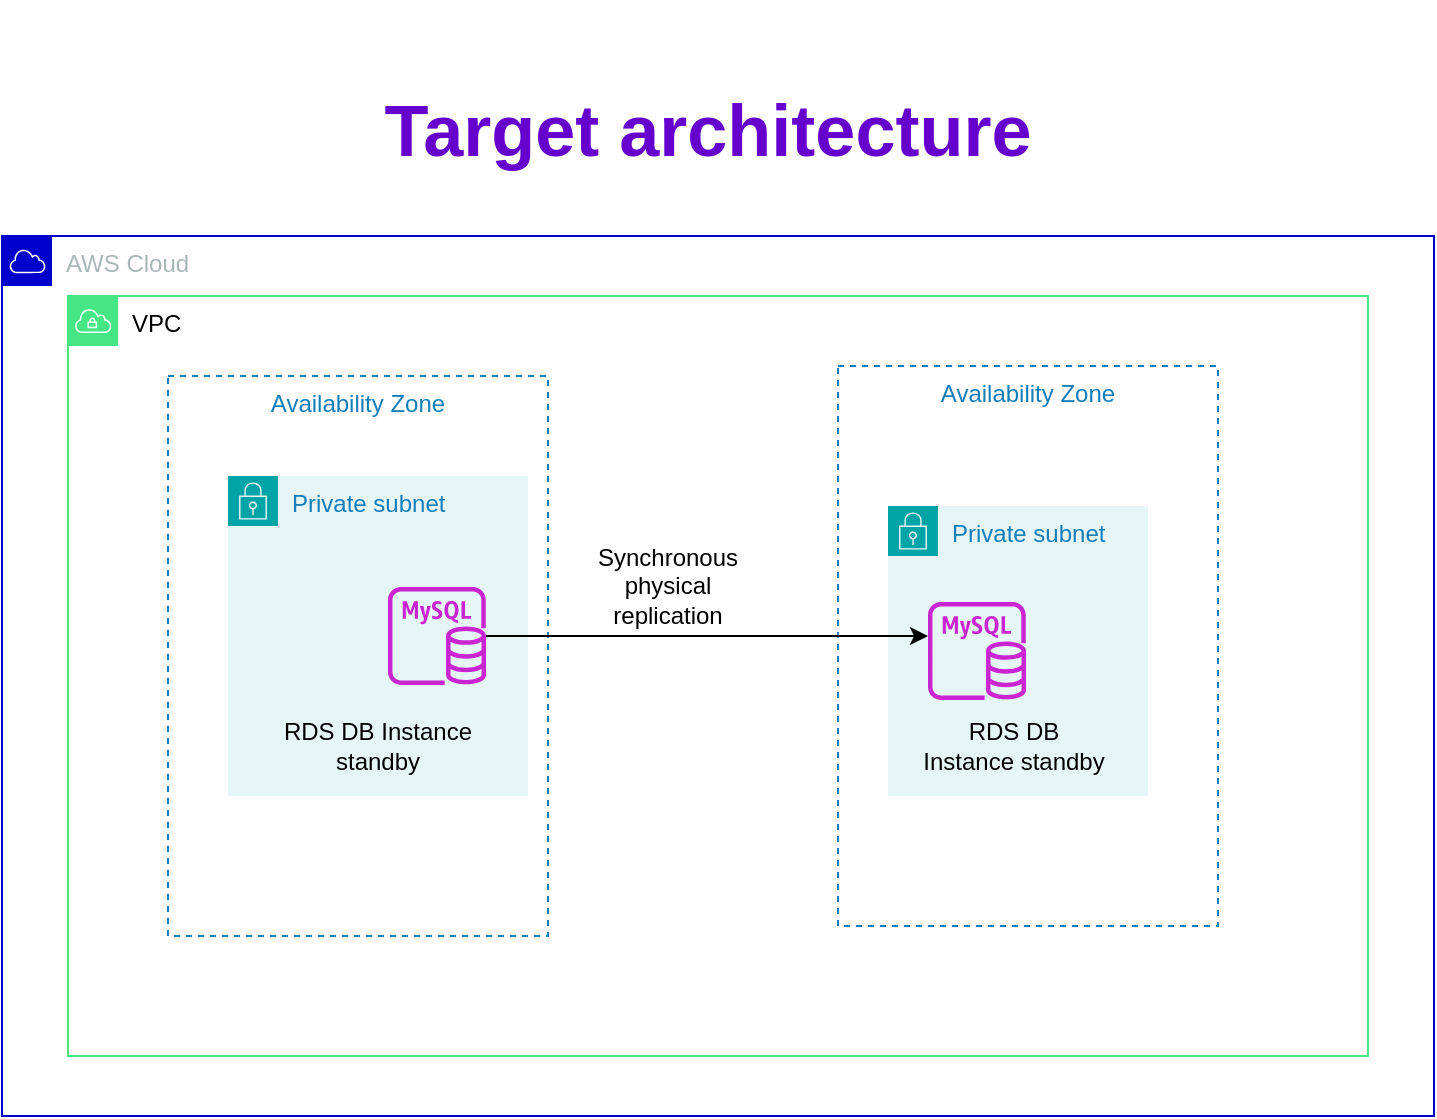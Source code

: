 <mxfile version="24.3.1" type="github">
  <diagram name="Page-1" id="ZQxVTP9ZezIlTU7EjTFf">
    <mxGraphModel dx="1035" dy="1720" grid="1" gridSize="10" guides="1" tooltips="1" connect="1" arrows="1" fold="1" page="1" pageScale="1" pageWidth="827" pageHeight="1169" math="0" shadow="0">
      <root>
        <mxCell id="0" />
        <mxCell id="1" parent="0" />
        <mxCell id="eqoLQ8zPx_KhDRPXDVgH-1" value="AWS Cloud" style="sketch=0;outlineConnect=0;gradientColor=none;html=1;whiteSpace=wrap;fontSize=12;fontStyle=0;shape=mxgraph.aws4.group;grIcon=mxgraph.aws4.group_aws_cloud;strokeColor=#0000CC;fillColor=none;verticalAlign=top;align=left;spacingLeft=30;fontColor=#AAB7B8;dashed=0;" vertex="1" parent="1">
          <mxGeometry x="97" y="50" width="716" height="440" as="geometry" />
        </mxCell>
        <mxCell id="eqoLQ8zPx_KhDRPXDVgH-2" value="VPC" style="sketch=0;outlineConnect=0;html=1;whiteSpace=wrap;fontSize=12;fontStyle=0;shape=mxgraph.aws4.group;grIcon=mxgraph.aws4.group_vpc;verticalAlign=top;align=left;spacingLeft=30;dashed=0;strokeColor=#47e684;" vertex="1" parent="1">
          <mxGeometry x="130" y="80" width="650" height="380" as="geometry" />
        </mxCell>
        <mxCell id="eqoLQ8zPx_KhDRPXDVgH-9" value="Private subnet" style="points=[[0,0],[0.25,0],[0.5,0],[0.75,0],[1,0],[1,0.25],[1,0.5],[1,0.75],[1,1],[0.75,1],[0.5,1],[0.25,1],[0,1],[0,0.75],[0,0.5],[0,0.25]];outlineConnect=0;gradientColor=none;html=1;whiteSpace=wrap;fontSize=12;fontStyle=0;container=1;pointerEvents=0;collapsible=0;recursiveResize=0;shape=mxgraph.aws4.group;grIcon=mxgraph.aws4.group_security_group;grStroke=0;strokeColor=#00A4A6;fillColor=#E6F6F7;verticalAlign=top;align=left;spacingLeft=30;fontColor=#147EBA;dashed=0;direction=east;" vertex="1" parent="1">
          <mxGeometry x="210" y="170" width="150" height="160" as="geometry" />
        </mxCell>
        <mxCell id="eqoLQ8zPx_KhDRPXDVgH-3" value="Availability Zone" style="fillColor=none;strokeColor=#147EBA;dashed=1;verticalAlign=top;fontStyle=0;fontColor=#147EBA;whiteSpace=wrap;html=1;" vertex="1" parent="eqoLQ8zPx_KhDRPXDVgH-9">
          <mxGeometry x="-30" y="-50" width="190" height="280" as="geometry" />
        </mxCell>
        <mxCell id="eqoLQ8zPx_KhDRPXDVgH-14" value="" style="sketch=0;outlineConnect=0;fontColor=#232F3E;gradientColor=none;fillColor=#C925D1;strokeColor=none;dashed=0;verticalLabelPosition=bottom;verticalAlign=top;align=center;html=1;fontSize=12;fontStyle=0;aspect=fixed;pointerEvents=1;shape=mxgraph.aws4.rds_mysql_instance;" vertex="1" parent="eqoLQ8zPx_KhDRPXDVgH-9">
          <mxGeometry x="80" y="55.5" width="49" height="49" as="geometry" />
        </mxCell>
        <mxCell id="eqoLQ8zPx_KhDRPXDVgH-21" value="RDS DB Instance standby" style="text;html=1;align=center;verticalAlign=middle;whiteSpace=wrap;rounded=0;" vertex="1" parent="eqoLQ8zPx_KhDRPXDVgH-9">
          <mxGeometry x="20" y="120" width="110" height="30" as="geometry" />
        </mxCell>
        <mxCell id="eqoLQ8zPx_KhDRPXDVgH-11" value="Private subnet" style="points=[[0,0],[0.25,0],[0.5,0],[0.75,0],[1,0],[1,0.25],[1,0.5],[1,0.75],[1,1],[0.75,1],[0.5,1],[0.25,1],[0,1],[0,0.75],[0,0.5],[0,0.25]];outlineConnect=0;gradientColor=none;html=1;whiteSpace=wrap;fontSize=12;fontStyle=0;container=1;pointerEvents=0;collapsible=0;recursiveResize=0;shape=mxgraph.aws4.group;grIcon=mxgraph.aws4.group_security_group;grStroke=0;strokeColor=#00A4A6;fillColor=#E6F6F7;verticalAlign=top;align=left;spacingLeft=30;fontColor=#147EBA;dashed=0;direction=east;" vertex="1" parent="1">
          <mxGeometry x="540" y="185" width="130" height="145" as="geometry" />
        </mxCell>
        <mxCell id="eqoLQ8zPx_KhDRPXDVgH-12" value="Availability Zone" style="fillColor=none;strokeColor=#147EBA;dashed=1;verticalAlign=top;fontStyle=0;fontColor=#147EBA;whiteSpace=wrap;html=1;" vertex="1" parent="eqoLQ8zPx_KhDRPXDVgH-11">
          <mxGeometry x="-25" y="-70" width="190" height="280" as="geometry" />
        </mxCell>
        <mxCell id="eqoLQ8zPx_KhDRPXDVgH-15" value="" style="sketch=0;outlineConnect=0;fontColor=#232F3E;gradientColor=none;fillColor=#C925D1;strokeColor=none;dashed=0;verticalLabelPosition=bottom;verticalAlign=top;align=center;html=1;fontSize=12;fontStyle=0;aspect=fixed;pointerEvents=1;shape=mxgraph.aws4.rds_mysql_instance;" vertex="1" parent="eqoLQ8zPx_KhDRPXDVgH-11">
          <mxGeometry x="20" y="48" width="49" height="49" as="geometry" />
        </mxCell>
        <mxCell id="eqoLQ8zPx_KhDRPXDVgH-22" value="RDS DB Instance standby" style="text;html=1;align=center;verticalAlign=middle;whiteSpace=wrap;rounded=0;" vertex="1" parent="eqoLQ8zPx_KhDRPXDVgH-11">
          <mxGeometry x="14.5" y="105" width="95.5" height="30" as="geometry" />
        </mxCell>
        <mxCell id="eqoLQ8zPx_KhDRPXDVgH-16" value="" style="endArrow=classic;html=1;rounded=0;entryX=0;entryY=0.347;entryDx=0;entryDy=0;entryPerimeter=0;" edge="1" parent="1" source="eqoLQ8zPx_KhDRPXDVgH-14" target="eqoLQ8zPx_KhDRPXDVgH-15">
          <mxGeometry relative="1" as="geometry">
            <mxPoint x="360" y="250" as="sourcePoint" />
            <mxPoint x="460" y="250" as="targetPoint" />
          </mxGeometry>
        </mxCell>
        <mxCell id="eqoLQ8zPx_KhDRPXDVgH-20" value="Synchronous physical replication" style="text;html=1;align=center;verticalAlign=middle;whiteSpace=wrap;rounded=0;" vertex="1" parent="1">
          <mxGeometry x="400" y="200" width="60" height="50" as="geometry" />
        </mxCell>
        <mxCell id="eqoLQ8zPx_KhDRPXDVgH-23" value="&lt;font style=&quot;font-size: 36px;&quot;&gt;&lt;font color=&quot;#6600cc&quot;&gt;&lt;br&gt;&lt;b style=&quot;font-weight: bolder; font-family: &amp;quot;Amazon Ember&amp;quot;, Helvetica, Arial, sans-serif; font-style: normal; font-variant-ligatures: normal; font-variant-caps: normal; letter-spacing: normal; orphans: 2; text-align: start; text-indent: 0px; text-transform: none; widows: 2; word-spacing: 0px; -webkit-text-stroke-width: 0px; white-space: normal; background-color: rgb(255, 255, 255); text-decoration-thickness: initial; text-decoration-style: initial; text-decoration-color: initial;&quot;&gt;Target architecture&lt;/b&gt;&lt;/font&gt;&lt;br&gt;&lt;/font&gt;" style="text;html=1;align=center;verticalAlign=middle;whiteSpace=wrap;rounded=0;" vertex="1" parent="1">
          <mxGeometry x="160" y="-40" width="580" height="30" as="geometry" />
        </mxCell>
      </root>
    </mxGraphModel>
  </diagram>
</mxfile>
